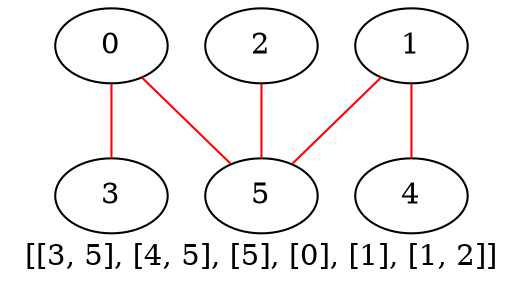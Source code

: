 digraph g {
edge [dir=none, color=red]
0->3
0->5
1->4
1->5
2->5
label = "[[3, 5], [4, 5], [5], [0], [1], [1, 2]]"
}